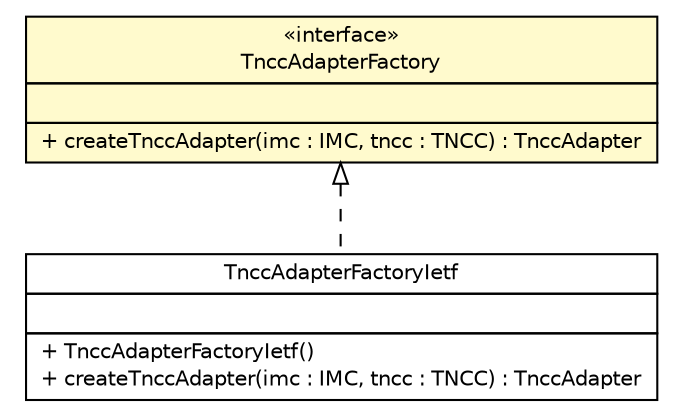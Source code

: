 #!/usr/local/bin/dot
#
# Class diagram 
# Generated by UMLGraph version R5_6 (http://www.umlgraph.org/)
#

digraph G {
	edge [fontname="Helvetica",fontsize=10,labelfontname="Helvetica",labelfontsize=10];
	node [fontname="Helvetica",fontsize=10,shape=plaintext];
	nodesep=0.25;
	ranksep=0.5;
	// de.hsbremen.tc.tnc.im.adapter.tnccs.TnccAdapterFactoryIetf
	c6269 [label=<<table title="de.hsbremen.tc.tnc.im.adapter.tnccs.TnccAdapterFactoryIetf" border="0" cellborder="1" cellspacing="0" cellpadding="2" port="p" href="./TnccAdapterFactoryIetf.html">
		<tr><td><table border="0" cellspacing="0" cellpadding="1">
<tr><td align="center" balign="center"> TnccAdapterFactoryIetf </td></tr>
		</table></td></tr>
		<tr><td><table border="0" cellspacing="0" cellpadding="1">
<tr><td align="left" balign="left">  </td></tr>
		</table></td></tr>
		<tr><td><table border="0" cellspacing="0" cellpadding="1">
<tr><td align="left" balign="left"> + TnccAdapterFactoryIetf() </td></tr>
<tr><td align="left" balign="left"> + createTnccAdapter(imc : IMC, tncc : TNCC) : TnccAdapter </td></tr>
		</table></td></tr>
		</table>>, URL="./TnccAdapterFactoryIetf.html", fontname="Helvetica", fontcolor="black", fontsize=10.0];
	// de.hsbremen.tc.tnc.im.adapter.tnccs.TnccAdapterFactory
	c6273 [label=<<table title="de.hsbremen.tc.tnc.im.adapter.tnccs.TnccAdapterFactory" border="0" cellborder="1" cellspacing="0" cellpadding="2" port="p" bgcolor="lemonChiffon" href="./TnccAdapterFactory.html">
		<tr><td><table border="0" cellspacing="0" cellpadding="1">
<tr><td align="center" balign="center"> &#171;interface&#187; </td></tr>
<tr><td align="center" balign="center"> TnccAdapterFactory </td></tr>
		</table></td></tr>
		<tr><td><table border="0" cellspacing="0" cellpadding="1">
<tr><td align="left" balign="left">  </td></tr>
		</table></td></tr>
		<tr><td><table border="0" cellspacing="0" cellpadding="1">
<tr><td align="left" balign="left"> + createTnccAdapter(imc : IMC, tncc : TNCC) : TnccAdapter </td></tr>
		</table></td></tr>
		</table>>, URL="./TnccAdapterFactory.html", fontname="Helvetica", fontcolor="black", fontsize=10.0];
	//de.hsbremen.tc.tnc.im.adapter.tnccs.TnccAdapterFactoryIetf implements de.hsbremen.tc.tnc.im.adapter.tnccs.TnccAdapterFactory
	c6273:p -> c6269:p [dir=back,arrowtail=empty,style=dashed];
}

